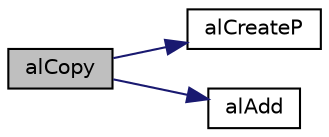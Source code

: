 digraph "alCopy"
{
  edge [fontname="Helvetica",fontsize="10",labelfontname="Helvetica",labelfontsize="10"];
  node [fontname="Helvetica",fontsize="10",shape=record];
  rankdir="LR";
  Node1 [label="alCopy",height=0.2,width=0.4,color="black", fillcolor="grey75", style="filled" fontcolor="black"];
  Node1 -> Node2 [color="midnightblue",fontsize="10",style="solid",fontname="Helvetica"];
  Node2 [label="alCreateP",height=0.2,width=0.4,color="black", fillcolor="white", style="filled",URL="$ArrayList_8c.html#aea5a67c196a6305595e09feda4bbb7a0"];
  Node1 -> Node3 [color="midnightblue",fontsize="10",style="solid",fontname="Helvetica"];
  Node3 [label="alAdd",height=0.2,width=0.4,color="black", fillcolor="white", style="filled",URL="$ArrayList_8c.html#a4f230a77fd84672fdbc9bc883397c0cd"];
}
